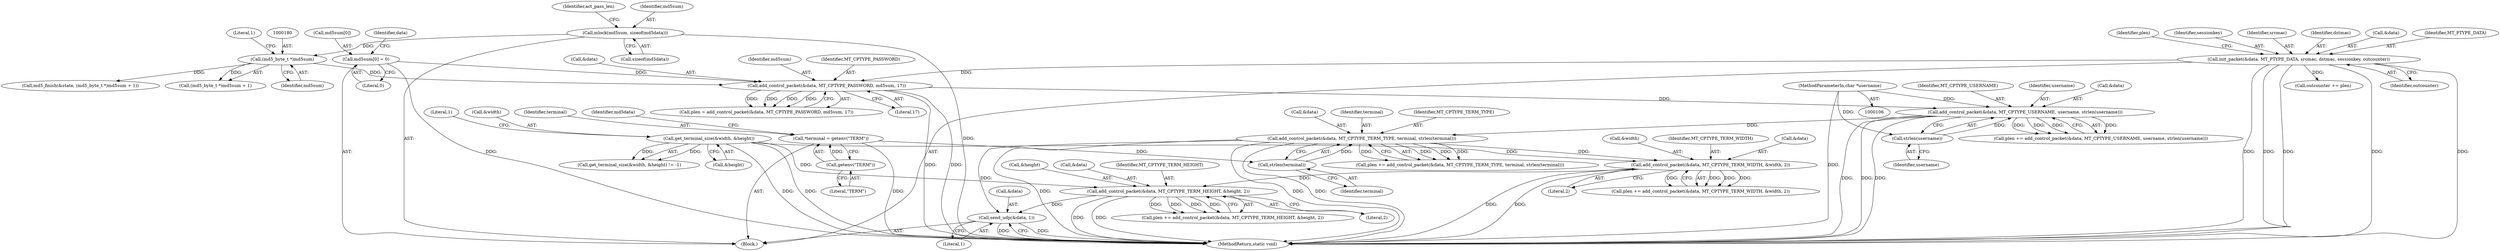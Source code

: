 digraph "0_MAC-Telnet_b69d11727d4f0f8cf719c79e3fb700f55ca03e9a_0@API" {
"1000263" [label="(Call,send_udp(&data, 1))"];
"1000215" [label="(Call,add_control_packet(&data, MT_CPTYPE_TERM_TYPE, terminal, strlen(terminal)))"];
"1000206" [label="(Call,add_control_packet(&data, MT_CPTYPE_USERNAME, username, strlen(username)))"];
"1000198" [label="(Call,add_control_packet(&data, MT_CPTYPE_PASSWORD, md5sum, 17))"];
"1000188" [label="(Call,init_packet(&data, MT_PTYPE_DATA, srcmac, dstmac, sessionkey, outcounter))"];
"1000183" [label="(Call,md5sum[0] = 0)"];
"1000179" [label="(Call,(md5_byte_t *)md5sum)"];
"1000133" [label="(Call,mlock(md5sum, sizeof(md5data)))"];
"1000211" [label="(Call,strlen(username))"];
"1000107" [label="(MethodParameterIn,char *username)"];
"1000220" [label="(Call,strlen(terminal))"];
"1000120" [label="(Call,*terminal = getenv(\"TERM\"))"];
"1000122" [label="(Call,getenv(\"TERM\"))"];
"1000253" [label="(Call,add_control_packet(&data, MT_CPTYPE_TERM_HEIGHT, &height, 2))"];
"1000244" [label="(Call,add_control_packet(&data, MT_CPTYPE_TERM_WIDTH, &width, 2))"];
"1000226" [label="(Call,get_terminal_size(&width, &height))"];
"1000191" [label="(Identifier,MT_PTYPE_DATA)"];
"1000197" [label="(Identifier,plen)"];
"1000260" [label="(Call,outcounter += plen)"];
"1000219" [label="(Identifier,terminal)"];
"1000254" [label="(Call,&data)"];
"1000122" [label="(Call,getenv(\"TERM\"))"];
"1000242" [label="(Call,plen += add_control_packet(&data, MT_CPTYPE_TERM_WIDTH, &width, 2))"];
"1000232" [label="(Literal,1)"];
"1000229" [label="(Call,&height)"];
"1000183" [label="(Call,md5sum[0] = 0)"];
"1000195" [label="(Identifier,outcounter)"];
"1000251" [label="(Call,plen += add_control_packet(&data, MT_CPTYPE_TERM_HEIGHT, &height, 2))"];
"1000245" [label="(Call,&data)"];
"1000179" [label="(Call,(md5_byte_t *)md5sum)"];
"1000227" [label="(Call,&width)"];
"1000263" [label="(Call,send_udp(&data, 1))"];
"1000194" [label="(Identifier,sessionkey)"];
"1000218" [label="(Identifier,MT_CPTYPE_TERM_TYPE)"];
"1000256" [label="(Identifier,MT_CPTYPE_TERM_HEIGHT)"];
"1000266" [label="(Literal,1)"];
"1000206" [label="(Call,add_control_packet(&data, MT_CPTYPE_USERNAME, username, strlen(username)))"];
"1000192" [label="(Identifier,srcmac)"];
"1000187" [label="(Literal,0)"];
"1000248" [label="(Call,&width)"];
"1000207" [label="(Call,&data)"];
"1000213" [label="(Call,plen += add_control_packet(&data, MT_CPTYPE_TERM_TYPE, terminal, strlen(terminal)))"];
"1000107" [label="(MethodParameterIn,char *username)"];
"1000198" [label="(Call,add_control_packet(&data, MT_CPTYPE_PASSWORD, md5sum, 17))"];
"1000225" [label="(Call,get_terminal_size(&width, &height) != -1)"];
"1000133" [label="(Call,mlock(md5sum, sizeof(md5data)))"];
"1000221" [label="(Identifier,terminal)"];
"1000209" [label="(Identifier,MT_CPTYPE_USERNAME)"];
"1000203" [label="(Literal,17)"];
"1000109" [label="(Block,)"];
"1000226" [label="(Call,get_terminal_size(&width, &height))"];
"1000210" [label="(Identifier,username)"];
"1000193" [label="(Identifier,dstmac)"];
"1000181" [label="(Identifier,md5sum)"];
"1000244" [label="(Call,add_control_packet(&data, MT_CPTYPE_TERM_WIDTH, &width, 2))"];
"1000215" [label="(Call,add_control_packet(&data, MT_CPTYPE_TERM_TYPE, terminal, strlen(terminal)))"];
"1000253" [label="(Call,add_control_packet(&data, MT_CPTYPE_TERM_HEIGHT, &height, 2))"];
"1000178" [label="(Call,(md5_byte_t *)md5sum + 1)"];
"1000264" [label="(Call,&data)"];
"1000199" [label="(Call,&data)"];
"1000190" [label="(Identifier,data)"];
"1000267" [label="(MethodReturn,static void)"];
"1000138" [label="(Identifier,act_pass_len)"];
"1000212" [label="(Identifier,username)"];
"1000202" [label="(Identifier,md5sum)"];
"1000121" [label="(Identifier,terminal)"];
"1000188" [label="(Call,init_packet(&data, MT_PTYPE_DATA, srcmac, dstmac, sessionkey, outcounter))"];
"1000216" [label="(Call,&data)"];
"1000220" [label="(Call,strlen(terminal))"];
"1000204" [label="(Call,plen += add_control_packet(&data, MT_CPTYPE_USERNAME, username, strlen(username)))"];
"1000135" [label="(Call,sizeof(md5data))"];
"1000201" [label="(Identifier,MT_CPTYPE_PASSWORD)"];
"1000134" [label="(Identifier,md5sum)"];
"1000130" [label="(Identifier,md5data)"];
"1000123" [label="(Literal,\"TERM\")"];
"1000247" [label="(Identifier,MT_CPTYPE_TERM_WIDTH)"];
"1000259" [label="(Literal,2)"];
"1000196" [label="(Call,plen = add_control_packet(&data, MT_CPTYPE_PASSWORD, md5sum, 17))"];
"1000184" [label="(Call,md5sum[0])"];
"1000189" [label="(Call,&data)"];
"1000175" [label="(Call,md5_finish(&state, (md5_byte_t *)md5sum + 1))"];
"1000120" [label="(Call,*terminal = getenv(\"TERM\"))"];
"1000250" [label="(Literal,2)"];
"1000182" [label="(Literal,1)"];
"1000257" [label="(Call,&height)"];
"1000211" [label="(Call,strlen(username))"];
"1000263" -> "1000109"  [label="AST: "];
"1000263" -> "1000266"  [label="CFG: "];
"1000264" -> "1000263"  [label="AST: "];
"1000266" -> "1000263"  [label="AST: "];
"1000267" -> "1000263"  [label="CFG: "];
"1000263" -> "1000267"  [label="DDG: "];
"1000263" -> "1000267"  [label="DDG: "];
"1000215" -> "1000263"  [label="DDG: "];
"1000253" -> "1000263"  [label="DDG: "];
"1000215" -> "1000213"  [label="AST: "];
"1000215" -> "1000220"  [label="CFG: "];
"1000216" -> "1000215"  [label="AST: "];
"1000218" -> "1000215"  [label="AST: "];
"1000219" -> "1000215"  [label="AST: "];
"1000220" -> "1000215"  [label="AST: "];
"1000213" -> "1000215"  [label="CFG: "];
"1000215" -> "1000267"  [label="DDG: "];
"1000215" -> "1000267"  [label="DDG: "];
"1000215" -> "1000267"  [label="DDG: "];
"1000215" -> "1000213"  [label="DDG: "];
"1000215" -> "1000213"  [label="DDG: "];
"1000215" -> "1000213"  [label="DDG: "];
"1000215" -> "1000213"  [label="DDG: "];
"1000206" -> "1000215"  [label="DDG: "];
"1000220" -> "1000215"  [label="DDG: "];
"1000215" -> "1000244"  [label="DDG: "];
"1000206" -> "1000204"  [label="AST: "];
"1000206" -> "1000211"  [label="CFG: "];
"1000207" -> "1000206"  [label="AST: "];
"1000209" -> "1000206"  [label="AST: "];
"1000210" -> "1000206"  [label="AST: "];
"1000211" -> "1000206"  [label="AST: "];
"1000204" -> "1000206"  [label="CFG: "];
"1000206" -> "1000267"  [label="DDG: "];
"1000206" -> "1000267"  [label="DDG: "];
"1000206" -> "1000267"  [label="DDG: "];
"1000206" -> "1000204"  [label="DDG: "];
"1000206" -> "1000204"  [label="DDG: "];
"1000206" -> "1000204"  [label="DDG: "];
"1000206" -> "1000204"  [label="DDG: "];
"1000198" -> "1000206"  [label="DDG: "];
"1000211" -> "1000206"  [label="DDG: "];
"1000107" -> "1000206"  [label="DDG: "];
"1000198" -> "1000196"  [label="AST: "];
"1000198" -> "1000203"  [label="CFG: "];
"1000199" -> "1000198"  [label="AST: "];
"1000201" -> "1000198"  [label="AST: "];
"1000202" -> "1000198"  [label="AST: "];
"1000203" -> "1000198"  [label="AST: "];
"1000196" -> "1000198"  [label="CFG: "];
"1000198" -> "1000267"  [label="DDG: "];
"1000198" -> "1000267"  [label="DDG: "];
"1000198" -> "1000196"  [label="DDG: "];
"1000198" -> "1000196"  [label="DDG: "];
"1000198" -> "1000196"  [label="DDG: "];
"1000198" -> "1000196"  [label="DDG: "];
"1000188" -> "1000198"  [label="DDG: "];
"1000183" -> "1000198"  [label="DDG: "];
"1000179" -> "1000198"  [label="DDG: "];
"1000188" -> "1000109"  [label="AST: "];
"1000188" -> "1000195"  [label="CFG: "];
"1000189" -> "1000188"  [label="AST: "];
"1000191" -> "1000188"  [label="AST: "];
"1000192" -> "1000188"  [label="AST: "];
"1000193" -> "1000188"  [label="AST: "];
"1000194" -> "1000188"  [label="AST: "];
"1000195" -> "1000188"  [label="AST: "];
"1000197" -> "1000188"  [label="CFG: "];
"1000188" -> "1000267"  [label="DDG: "];
"1000188" -> "1000267"  [label="DDG: "];
"1000188" -> "1000267"  [label="DDG: "];
"1000188" -> "1000267"  [label="DDG: "];
"1000188" -> "1000267"  [label="DDG: "];
"1000188" -> "1000260"  [label="DDG: "];
"1000183" -> "1000109"  [label="AST: "];
"1000183" -> "1000187"  [label="CFG: "];
"1000184" -> "1000183"  [label="AST: "];
"1000187" -> "1000183"  [label="AST: "];
"1000190" -> "1000183"  [label="CFG: "];
"1000183" -> "1000267"  [label="DDG: "];
"1000179" -> "1000178"  [label="AST: "];
"1000179" -> "1000181"  [label="CFG: "];
"1000180" -> "1000179"  [label="AST: "];
"1000181" -> "1000179"  [label="AST: "];
"1000182" -> "1000179"  [label="CFG: "];
"1000179" -> "1000175"  [label="DDG: "];
"1000179" -> "1000178"  [label="DDG: "];
"1000133" -> "1000179"  [label="DDG: "];
"1000133" -> "1000109"  [label="AST: "];
"1000133" -> "1000135"  [label="CFG: "];
"1000134" -> "1000133"  [label="AST: "];
"1000135" -> "1000133"  [label="AST: "];
"1000138" -> "1000133"  [label="CFG: "];
"1000133" -> "1000267"  [label="DDG: "];
"1000211" -> "1000212"  [label="CFG: "];
"1000212" -> "1000211"  [label="AST: "];
"1000107" -> "1000211"  [label="DDG: "];
"1000107" -> "1000106"  [label="AST: "];
"1000107" -> "1000267"  [label="DDG: "];
"1000220" -> "1000221"  [label="CFG: "];
"1000221" -> "1000220"  [label="AST: "];
"1000120" -> "1000220"  [label="DDG: "];
"1000120" -> "1000109"  [label="AST: "];
"1000120" -> "1000122"  [label="CFG: "];
"1000121" -> "1000120"  [label="AST: "];
"1000122" -> "1000120"  [label="AST: "];
"1000130" -> "1000120"  [label="CFG: "];
"1000120" -> "1000267"  [label="DDG: "];
"1000122" -> "1000120"  [label="DDG: "];
"1000122" -> "1000123"  [label="CFG: "];
"1000123" -> "1000122"  [label="AST: "];
"1000253" -> "1000251"  [label="AST: "];
"1000253" -> "1000259"  [label="CFG: "];
"1000254" -> "1000253"  [label="AST: "];
"1000256" -> "1000253"  [label="AST: "];
"1000257" -> "1000253"  [label="AST: "];
"1000259" -> "1000253"  [label="AST: "];
"1000251" -> "1000253"  [label="CFG: "];
"1000253" -> "1000267"  [label="DDG: "];
"1000253" -> "1000267"  [label="DDG: "];
"1000253" -> "1000251"  [label="DDG: "];
"1000253" -> "1000251"  [label="DDG: "];
"1000253" -> "1000251"  [label="DDG: "];
"1000253" -> "1000251"  [label="DDG: "];
"1000244" -> "1000253"  [label="DDG: "];
"1000226" -> "1000253"  [label="DDG: "];
"1000244" -> "1000242"  [label="AST: "];
"1000244" -> "1000250"  [label="CFG: "];
"1000245" -> "1000244"  [label="AST: "];
"1000247" -> "1000244"  [label="AST: "];
"1000248" -> "1000244"  [label="AST: "];
"1000250" -> "1000244"  [label="AST: "];
"1000242" -> "1000244"  [label="CFG: "];
"1000244" -> "1000267"  [label="DDG: "];
"1000244" -> "1000267"  [label="DDG: "];
"1000244" -> "1000242"  [label="DDG: "];
"1000244" -> "1000242"  [label="DDG: "];
"1000244" -> "1000242"  [label="DDG: "];
"1000244" -> "1000242"  [label="DDG: "];
"1000226" -> "1000244"  [label="DDG: "];
"1000226" -> "1000225"  [label="AST: "];
"1000226" -> "1000229"  [label="CFG: "];
"1000227" -> "1000226"  [label="AST: "];
"1000229" -> "1000226"  [label="AST: "];
"1000232" -> "1000226"  [label="CFG: "];
"1000226" -> "1000267"  [label="DDG: "];
"1000226" -> "1000267"  [label="DDG: "];
"1000226" -> "1000225"  [label="DDG: "];
"1000226" -> "1000225"  [label="DDG: "];
}

